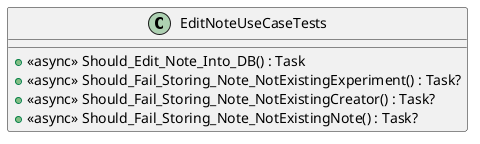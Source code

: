 @startuml
class EditNoteUseCaseTests {
    + <<async>> Should_Edit_Note_Into_DB() : Task
    + <<async>> Should_Fail_Storing_Note_NotExistingExperiment() : Task?
    + <<async>> Should_Fail_Storing_Note_NotExistingCreator() : Task?
    + <<async>> Should_Fail_Storing_Note_NotExistingNote() : Task?
}
@enduml
